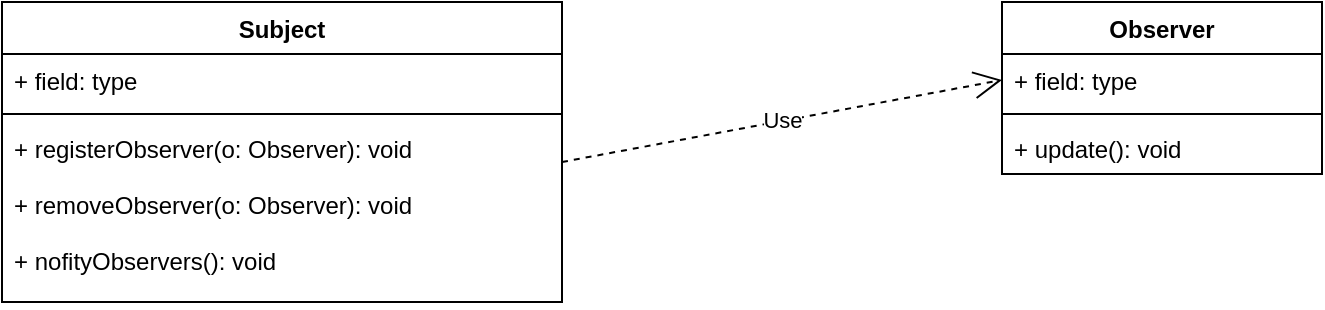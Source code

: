 <mxfile version="13.9.9" type="device"><diagram id="nU4rbahQzLSBJzjTXypa" name="第 1 页"><mxGraphModel dx="1037" dy="523" grid="1" gridSize="10" guides="1" tooltips="1" connect="1" arrows="1" fold="1" page="1" pageScale="1" pageWidth="827" pageHeight="1169" math="0" shadow="0"><root><mxCell id="0"/><mxCell id="1" parent="0"/><mxCell id="KEIUUbL9GTE1J2WK2IE1-1" value="Subject" style="swimlane;fontStyle=1;align=center;verticalAlign=top;childLayout=stackLayout;horizontal=1;startSize=26;horizontalStack=0;resizeParent=1;resizeParentMax=0;resizeLast=0;collapsible=1;marginBottom=0;" vertex="1" parent="1"><mxGeometry x="110" y="110" width="280" height="150" as="geometry"/></mxCell><mxCell id="KEIUUbL9GTE1J2WK2IE1-2" value="+ field: type" style="text;strokeColor=none;fillColor=none;align=left;verticalAlign=top;spacingLeft=4;spacingRight=4;overflow=hidden;rotatable=0;points=[[0,0.5],[1,0.5]];portConstraint=eastwest;" vertex="1" parent="KEIUUbL9GTE1J2WK2IE1-1"><mxGeometry y="26" width="280" height="26" as="geometry"/></mxCell><mxCell id="KEIUUbL9GTE1J2WK2IE1-3" value="" style="line;strokeWidth=1;fillColor=none;align=left;verticalAlign=middle;spacingTop=-1;spacingLeft=3;spacingRight=3;rotatable=0;labelPosition=right;points=[];portConstraint=eastwest;" vertex="1" parent="KEIUUbL9GTE1J2WK2IE1-1"><mxGeometry y="52" width="280" height="8" as="geometry"/></mxCell><mxCell id="KEIUUbL9GTE1J2WK2IE1-4" value="+ registerObserver(o: Observer): void&#10;&#10;+ removeObserver(o: Observer): void&#10;&#10;+ nofityObservers(): void" style="text;strokeColor=none;fillColor=none;align=left;verticalAlign=top;spacingLeft=4;spacingRight=4;overflow=hidden;rotatable=0;points=[[0,0.5],[1,0.5]];portConstraint=eastwest;" vertex="1" parent="KEIUUbL9GTE1J2WK2IE1-1"><mxGeometry y="60" width="280" height="90" as="geometry"/></mxCell><mxCell id="KEIUUbL9GTE1J2WK2IE1-5" value="Observer" style="swimlane;fontStyle=1;align=center;verticalAlign=top;childLayout=stackLayout;horizontal=1;startSize=26;horizontalStack=0;resizeParent=1;resizeParentMax=0;resizeLast=0;collapsible=1;marginBottom=0;" vertex="1" parent="1"><mxGeometry x="610" y="110" width="160" height="86" as="geometry"/></mxCell><mxCell id="KEIUUbL9GTE1J2WK2IE1-6" value="+ field: type" style="text;strokeColor=none;fillColor=none;align=left;verticalAlign=top;spacingLeft=4;spacingRight=4;overflow=hidden;rotatable=0;points=[[0,0.5],[1,0.5]];portConstraint=eastwest;" vertex="1" parent="KEIUUbL9GTE1J2WK2IE1-5"><mxGeometry y="26" width="160" height="26" as="geometry"/></mxCell><mxCell id="KEIUUbL9GTE1J2WK2IE1-7" value="" style="line;strokeWidth=1;fillColor=none;align=left;verticalAlign=middle;spacingTop=-1;spacingLeft=3;spacingRight=3;rotatable=0;labelPosition=right;points=[];portConstraint=eastwest;" vertex="1" parent="KEIUUbL9GTE1J2WK2IE1-5"><mxGeometry y="52" width="160" height="8" as="geometry"/></mxCell><mxCell id="KEIUUbL9GTE1J2WK2IE1-8" value="+ update(): void" style="text;strokeColor=none;fillColor=none;align=left;verticalAlign=top;spacingLeft=4;spacingRight=4;overflow=hidden;rotatable=0;points=[[0,0.5],[1,0.5]];portConstraint=eastwest;" vertex="1" parent="KEIUUbL9GTE1J2WK2IE1-5"><mxGeometry y="60" width="160" height="26" as="geometry"/></mxCell><mxCell id="KEIUUbL9GTE1J2WK2IE1-10" value="Use" style="endArrow=open;endSize=12;dashed=1;html=1;entryX=0;entryY=0.5;entryDx=0;entryDy=0;" edge="1" parent="1" target="KEIUUbL9GTE1J2WK2IE1-6"><mxGeometry width="160" relative="1" as="geometry"><mxPoint x="390" y="190" as="sourcePoint"/><mxPoint x="550" y="190" as="targetPoint"/></mxGeometry></mxCell></root></mxGraphModel></diagram></mxfile>